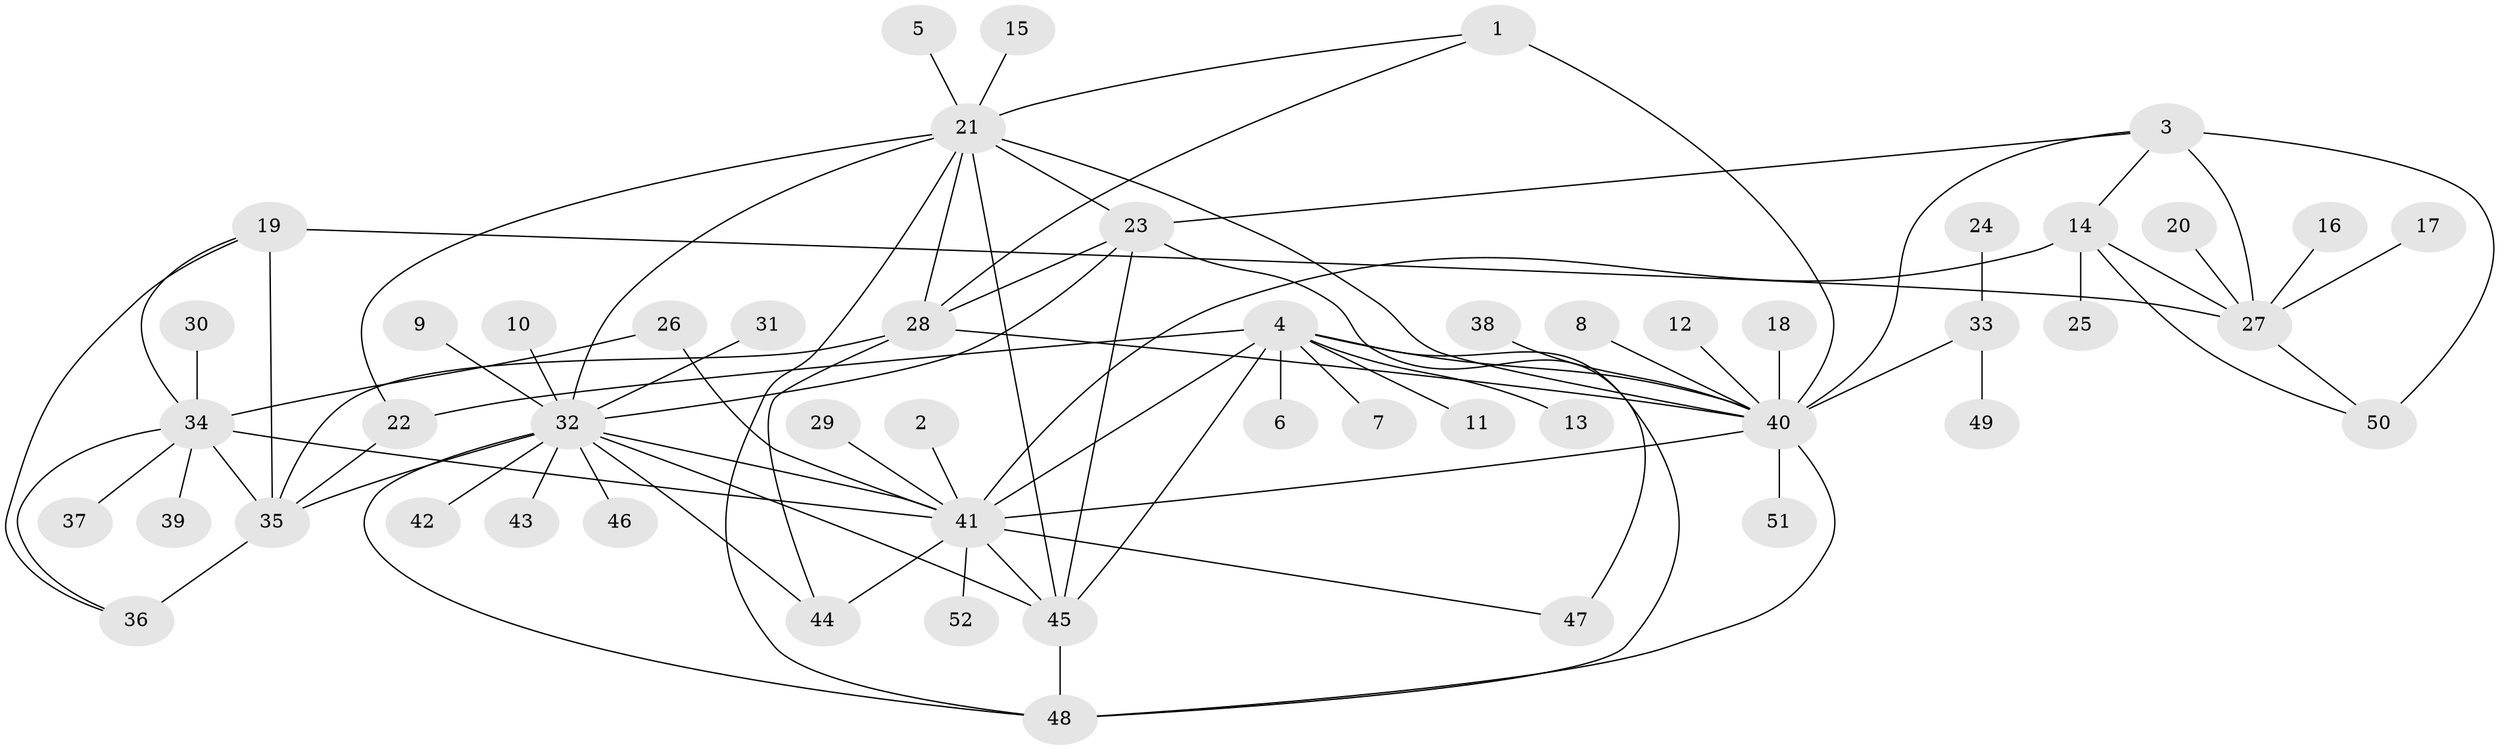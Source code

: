 // original degree distribution, {9: 0.019417475728155338, 7: 0.08737864077669903, 4: 0.038834951456310676, 5: 0.038834951456310676, 11: 0.009708737864077669, 6: 0.019417475728155338, 10: 0.019417475728155338, 8: 0.009708737864077669, 12: 0.009708737864077669, 14: 0.009708737864077669, 3: 0.05825242718446602, 1: 0.5242718446601942, 2: 0.1553398058252427}
// Generated by graph-tools (version 1.1) at 2025/26/03/09/25 03:26:34]
// undirected, 52 vertices, 83 edges
graph export_dot {
graph [start="1"]
  node [color=gray90,style=filled];
  1;
  2;
  3;
  4;
  5;
  6;
  7;
  8;
  9;
  10;
  11;
  12;
  13;
  14;
  15;
  16;
  17;
  18;
  19;
  20;
  21;
  22;
  23;
  24;
  25;
  26;
  27;
  28;
  29;
  30;
  31;
  32;
  33;
  34;
  35;
  36;
  37;
  38;
  39;
  40;
  41;
  42;
  43;
  44;
  45;
  46;
  47;
  48;
  49;
  50;
  51;
  52;
  1 -- 21 [weight=1.0];
  1 -- 28 [weight=1.0];
  1 -- 40 [weight=2.0];
  2 -- 41 [weight=1.0];
  3 -- 14 [weight=2.0];
  3 -- 23 [weight=1.0];
  3 -- 27 [weight=2.0];
  3 -- 40 [weight=1.0];
  3 -- 50 [weight=2.0];
  4 -- 6 [weight=1.0];
  4 -- 7 [weight=1.0];
  4 -- 11 [weight=1.0];
  4 -- 13 [weight=1.0];
  4 -- 22 [weight=1.0];
  4 -- 40 [weight=1.0];
  4 -- 41 [weight=3.0];
  4 -- 45 [weight=1.0];
  4 -- 47 [weight=3.0];
  5 -- 21 [weight=1.0];
  8 -- 40 [weight=1.0];
  9 -- 32 [weight=1.0];
  10 -- 32 [weight=1.0];
  12 -- 40 [weight=1.0];
  14 -- 25 [weight=1.0];
  14 -- 27 [weight=1.0];
  14 -- 41 [weight=1.0];
  14 -- 50 [weight=1.0];
  15 -- 21 [weight=1.0];
  16 -- 27 [weight=1.0];
  17 -- 27 [weight=1.0];
  18 -- 40 [weight=1.0];
  19 -- 27 [weight=1.0];
  19 -- 34 [weight=1.0];
  19 -- 35 [weight=2.0];
  19 -- 36 [weight=1.0];
  20 -- 27 [weight=1.0];
  21 -- 22 [weight=1.0];
  21 -- 23 [weight=1.0];
  21 -- 28 [weight=2.0];
  21 -- 32 [weight=1.0];
  21 -- 40 [weight=2.0];
  21 -- 45 [weight=1.0];
  21 -- 48 [weight=1.0];
  22 -- 35 [weight=1.0];
  23 -- 28 [weight=1.0];
  23 -- 32 [weight=1.0];
  23 -- 45 [weight=1.0];
  23 -- 48 [weight=1.0];
  24 -- 33 [weight=1.0];
  26 -- 34 [weight=1.0];
  26 -- 41 [weight=1.0];
  27 -- 50 [weight=1.0];
  28 -- 35 [weight=1.0];
  28 -- 40 [weight=2.0];
  28 -- 44 [weight=1.0];
  29 -- 41 [weight=1.0];
  30 -- 34 [weight=1.0];
  31 -- 32 [weight=1.0];
  32 -- 35 [weight=1.0];
  32 -- 41 [weight=1.0];
  32 -- 42 [weight=1.0];
  32 -- 43 [weight=1.0];
  32 -- 44 [weight=1.0];
  32 -- 45 [weight=1.0];
  32 -- 46 [weight=1.0];
  32 -- 48 [weight=1.0];
  33 -- 40 [weight=1.0];
  33 -- 49 [weight=1.0];
  34 -- 35 [weight=2.0];
  34 -- 36 [weight=1.0];
  34 -- 37 [weight=1.0];
  34 -- 39 [weight=1.0];
  34 -- 41 [weight=1.0];
  35 -- 36 [weight=2.0];
  38 -- 40 [weight=1.0];
  40 -- 41 [weight=1.0];
  40 -- 48 [weight=1.0];
  40 -- 51 [weight=1.0];
  41 -- 44 [weight=1.0];
  41 -- 45 [weight=1.0];
  41 -- 47 [weight=1.0];
  41 -- 52 [weight=1.0];
  45 -- 48 [weight=1.0];
}
